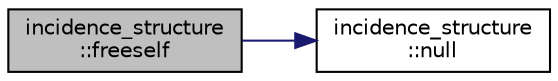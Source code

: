 digraph "incidence_structure::freeself"
{
  edge [fontname="Helvetica",fontsize="10",labelfontname="Helvetica",labelfontsize="10"];
  node [fontname="Helvetica",fontsize="10",shape=record];
  rankdir="LR";
  Node2027 [label="incidence_structure\l::freeself",height=0.2,width=0.4,color="black", fillcolor="grey75", style="filled", fontcolor="black"];
  Node2027 -> Node2028 [color="midnightblue",fontsize="10",style="solid",fontname="Helvetica"];
  Node2028 [label="incidence_structure\l::null",height=0.2,width=0.4,color="black", fillcolor="white", style="filled",URL="$da/d8a/classincidence__structure.html#a83fb7042009486cd766cfc3c410cbc48"];
}
